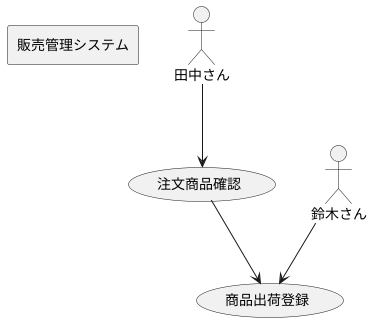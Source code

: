 @startuml 演習2-5
actor "田中さん" as tanaka
actor "鈴木さん" as suzuki
usecase "注文商品確認" as check_order
usecase "商品出荷登録" as register_shipment
rectangle "販売管理システム" {
  tanaka --> check_order
  suzuki --> register_shipment
}
check_order --> register_shipment
@enduml
